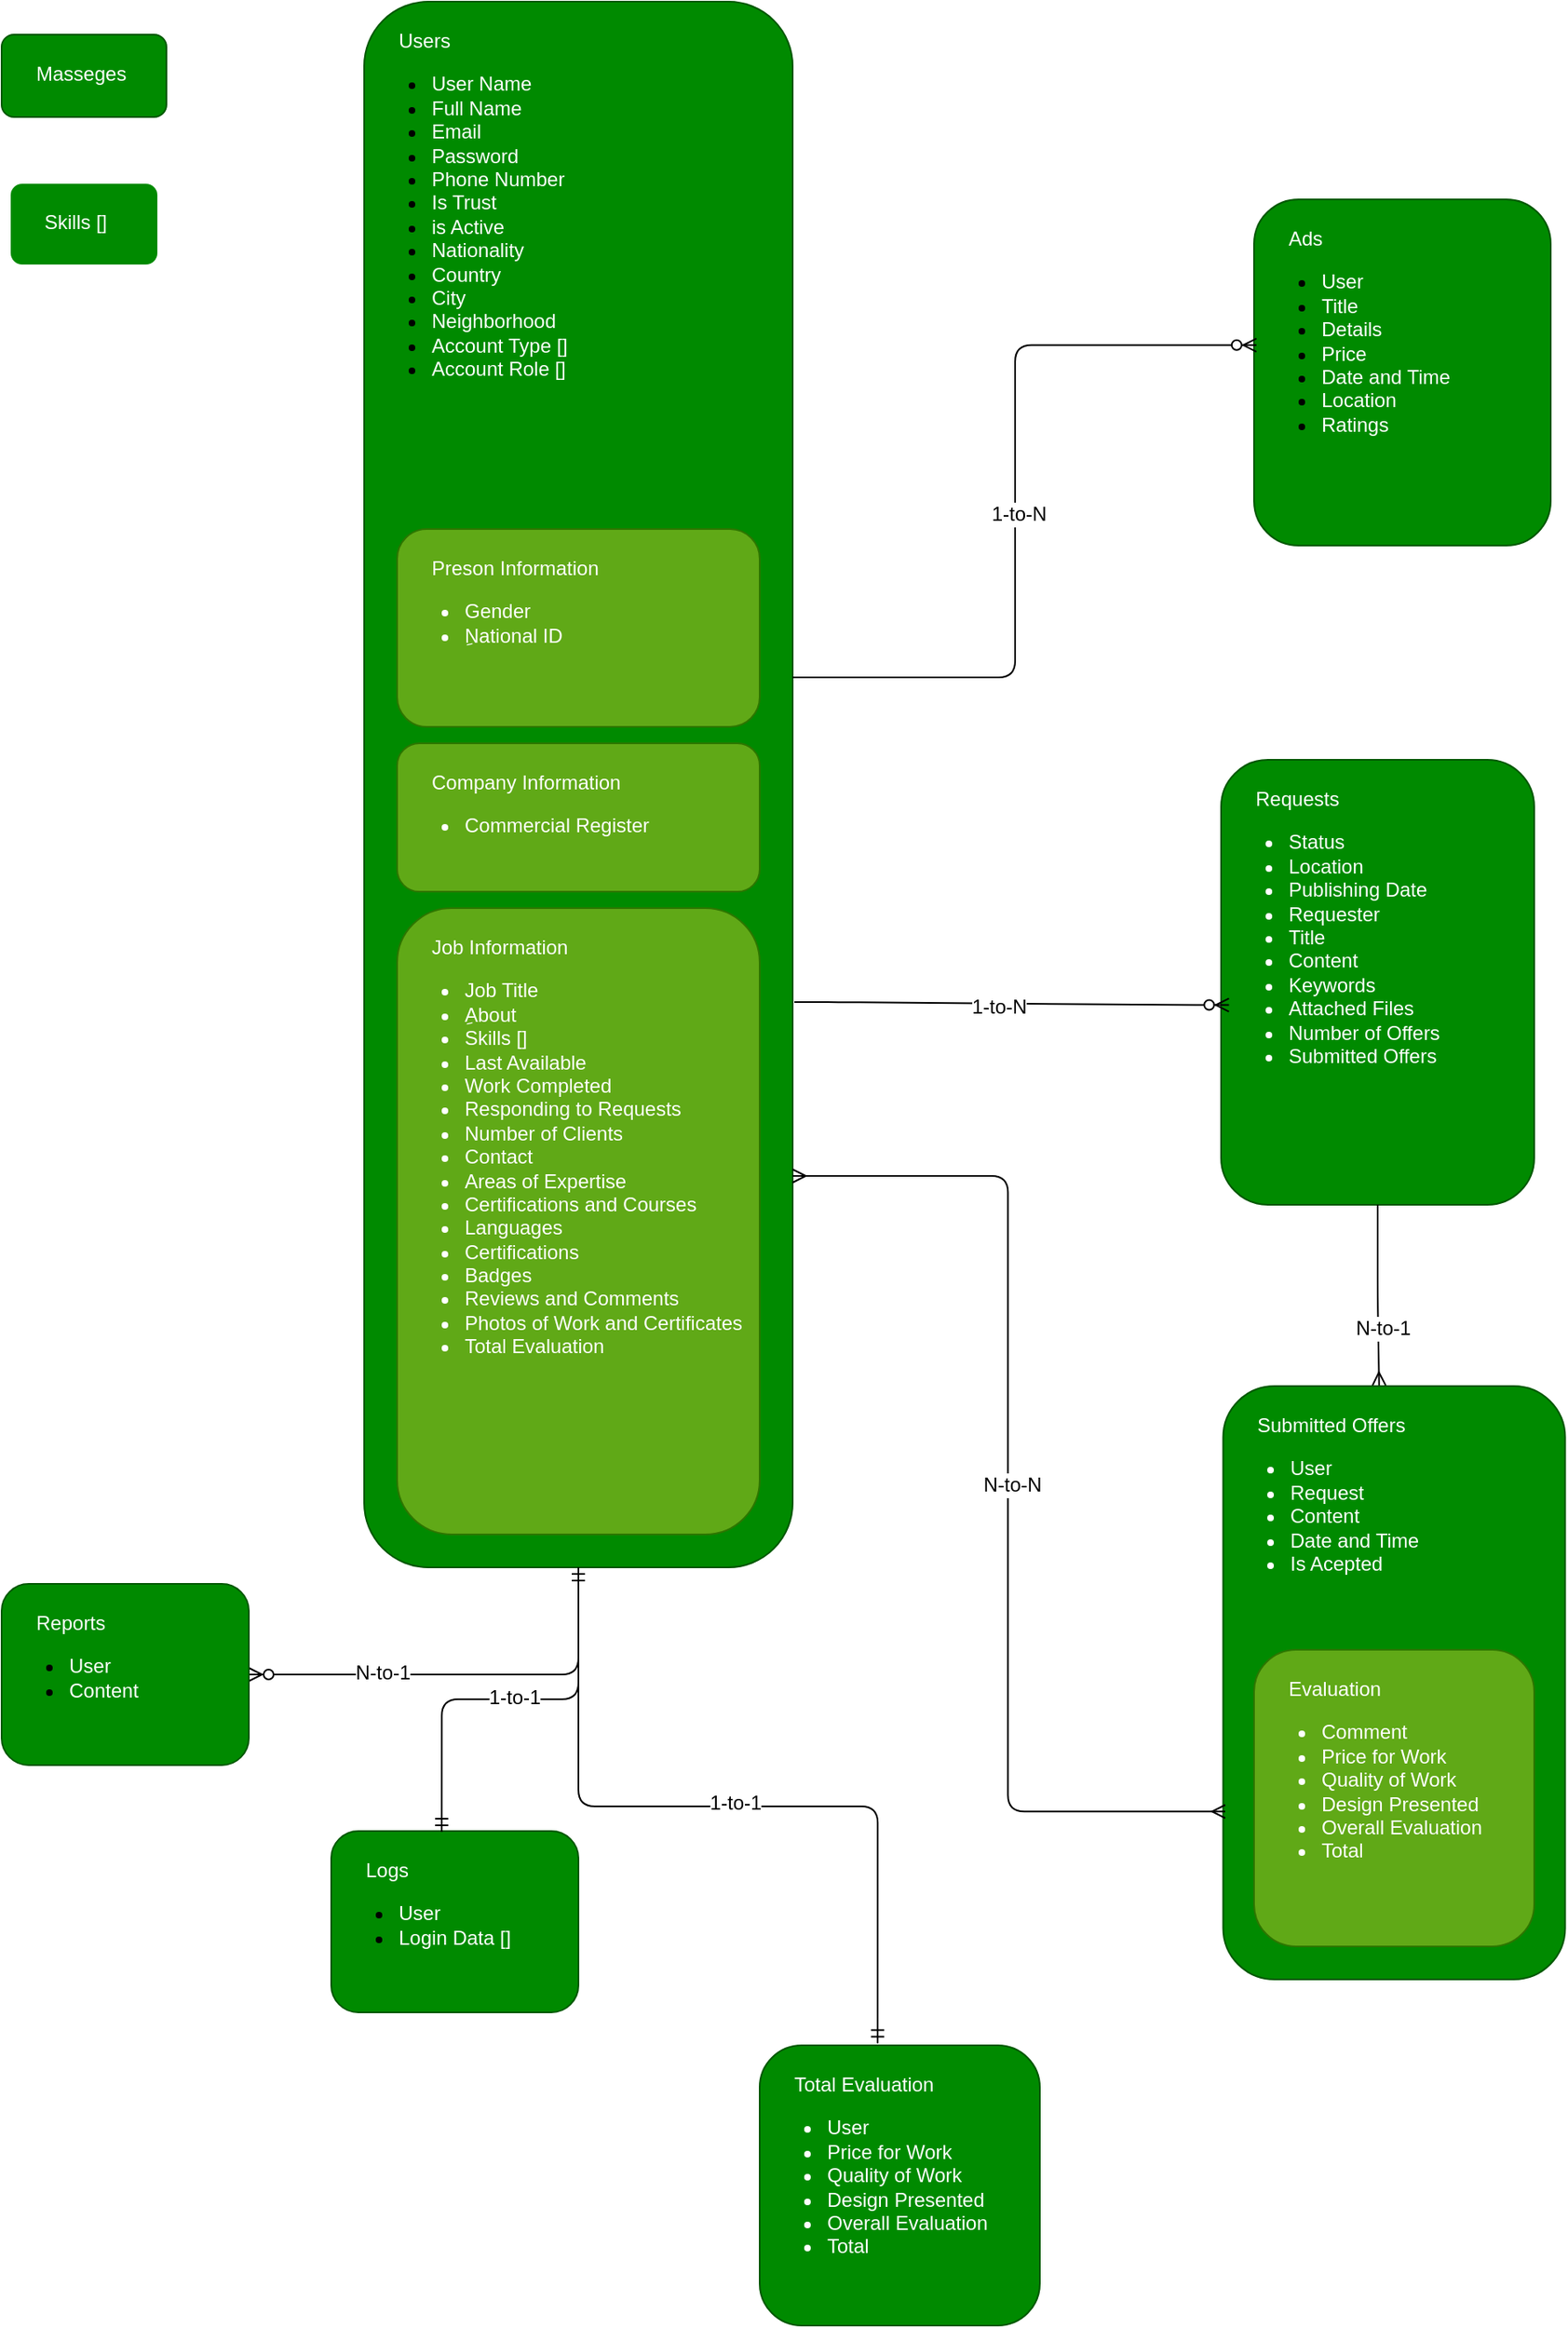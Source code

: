 <mxfile>
    <diagram id="_2MxW5sxZlGuRYude0Ia" name="Page-1">
        <mxGraphModel dx="2113" dy="3394" grid="1" gridSize="10" guides="1" tooltips="1" connect="1" arrows="1" fold="1" page="1" pageScale="1" pageWidth="850" pageHeight="1100" math="0" shadow="0">
            <root>
                <mxCell id="0"/>
                <mxCell id="1" parent="0"/>
                <mxCell id="56" style="edgeStyle=orthogonalEdgeStyle;html=1;exitX=0.5;exitY=1;exitDx=0;exitDy=0;entryX=1;entryY=0.5;entryDx=0;entryDy=0;fontFamily=Helvetica;fontSize=12;fontColor=default;endArrow=ERzeroToMany;endFill=1;" edge="1" parent="1" source="10" target="54">
                    <mxGeometry relative="1" as="geometry"/>
                </mxCell>
                <mxCell id="57" value="N-to-1" style="edgeLabel;html=1;align=center;verticalAlign=middle;resizable=0;points=[];rounded=1;shadow=0;strokeColor=#005700;spacingTop=0;spacing=1;fontFamily=Helvetica;fontSize=12;fontColor=default;fillColor=#008a00;" vertex="1" connectable="0" parent="56">
                    <mxGeometry x="0.389" y="-1" relative="1" as="geometry">
                        <mxPoint as="offset"/>
                    </mxGeometry>
                </mxCell>
                <mxCell id="10" value="&lt;div&gt;&lt;font style=&quot;color: rgb(255, 255, 255);&quot;&gt;Users&lt;/font&gt;&lt;/div&gt;&lt;div&gt;&lt;ul style=&quot;padding-left: 20px;&quot;&gt;&lt;li&gt;&lt;font style=&quot;color: rgb(255, 255, 255);&quot;&gt;User Name&lt;/font&gt;&lt;/li&gt;&lt;li&gt;&lt;font style=&quot;color: rgb(255, 255, 255);&quot;&gt;Full Name&lt;/font&gt;&lt;/li&gt;&lt;li&gt;&lt;font style=&quot;color: rgb(255, 255, 255);&quot;&gt;Email&lt;/font&gt;&lt;/li&gt;&lt;li&gt;&lt;font style=&quot;color: rgb(255, 255, 255);&quot;&gt;Password&lt;/font&gt;&lt;/li&gt;&lt;li&gt;&lt;font style=&quot;color: rgb(255, 255, 255);&quot;&gt;Phone Number&lt;/font&gt;&lt;/li&gt;&lt;li&gt;&lt;font style=&quot;color: rgb(255, 255, 255);&quot;&gt;Is Trust&lt;/font&gt;&lt;/li&gt;&lt;li&gt;&lt;font style=&quot;color: rgb(255, 255, 255);&quot;&gt;is Active&lt;/font&gt;&lt;/li&gt;&lt;li&gt;&lt;font style=&quot;color: rgb(255, 255, 255);&quot;&gt;Nationality&lt;/font&gt;&lt;/li&gt;&lt;li&gt;&lt;font style=&quot;color: rgb(255, 255, 255);&quot;&gt;Country&lt;/font&gt;&lt;/li&gt;&lt;li&gt;&lt;font style=&quot;color: rgb(255, 255, 255);&quot;&gt;City&lt;/font&gt;&lt;/li&gt;&lt;li&gt;&lt;font style=&quot;color: rgb(255, 255, 255);&quot;&gt;Neighborhood&lt;/font&gt;&lt;/li&gt;&lt;li&gt;&lt;font style=&quot;color: rgb(255, 255, 255);&quot;&gt;Account Type []&lt;/font&gt;&lt;/li&gt;&lt;li&gt;&lt;font style=&quot;color: rgb(255, 255, 255);&quot;&gt;Account Role []&lt;/font&gt;&lt;/li&gt;&lt;/ul&gt;&lt;/div&gt;" style="whiteSpace=wrap;html=1;rounded=1;shadow=0;strokeColor=#005700;align=left;verticalAlign=top;spacingTop=12;spacing=0;fontFamily=Helvetica;fontSize=12;fontColor=default;fillColor=#008a00;horizontal=1;spacingLeft=21;spacingBottom=0;spacingRight=0;" vertex="1" parent="1">
                    <mxGeometry x="40" y="-330" width="260" height="950" as="geometry"/>
                </mxCell>
                <mxCell id="13" value="&lt;font style=&quot;color: rgb(255, 255, 255);&quot;&gt;Ads&lt;/font&gt;&lt;div&gt;&lt;ul style=&quot;padding-left: 20px;&quot;&gt;&lt;li&gt;&lt;font style=&quot;color: rgb(255, 255, 255);&quot;&gt;User&lt;/font&gt;&lt;/li&gt;&lt;li&gt;&lt;font style=&quot;color: rgb(255, 255, 255);&quot;&gt;Title&lt;/font&gt;&lt;/li&gt;&lt;li&gt;&lt;font style=&quot;color: rgb(255, 255, 255);&quot;&gt;Details&lt;/font&gt;&lt;/li&gt;&lt;li&gt;&lt;font style=&quot;color: rgb(255, 255, 255);&quot;&gt;Price&lt;/font&gt;&lt;/li&gt;&lt;li&gt;&lt;font style=&quot;color: rgb(255, 255, 255);&quot;&gt;Date and Time&lt;/font&gt;&lt;/li&gt;&lt;li&gt;&lt;font style=&quot;color: rgb(255, 255, 255);&quot;&gt;Location&lt;/font&gt;&lt;/li&gt;&lt;li&gt;&lt;font style=&quot;color: rgb(255, 255, 255);&quot;&gt;Ratings&lt;/font&gt;&lt;/li&gt;&lt;/ul&gt;&lt;/div&gt;" style="whiteSpace=wrap;html=1;rounded=1;shadow=0;strokeColor=#005700;align=left;verticalAlign=top;spacingTop=12;spacing=0;fontFamily=Helvetica;fontSize=12;fontColor=default;fillColor=#008a00;horizontal=1;spacingLeft=21;spacingBottom=0;spacingRight=0;" vertex="1" parent="1">
                    <mxGeometry x="580" y="-210" width="180" height="210" as="geometry"/>
                </mxCell>
                <mxCell id="15" value="&lt;font style=&quot;color: rgb(255, 255, 255);&quot;&gt;Requests&lt;/font&gt;&lt;div&gt;&lt;ul style=&quot;padding-left: 20px;&quot;&gt;&lt;li&gt;&lt;font style=&quot;color: rgb(255, 255, 255);&quot;&gt;Status&lt;/font&gt;&lt;/li&gt;&lt;li&gt;&lt;font style=&quot;color: rgb(255, 255, 255);&quot;&gt;Location&lt;/font&gt;&lt;/li&gt;&lt;li&gt;&lt;font style=&quot;color: rgb(255, 255, 255);&quot;&gt;Publishing Date&lt;/font&gt;&lt;/li&gt;&lt;li&gt;&lt;font style=&quot;color: rgb(255, 255, 255);&quot;&gt;Requester&lt;/font&gt;&lt;/li&gt;&lt;li&gt;&lt;font style=&quot;color: rgb(255, 255, 255);&quot;&gt;Title&lt;/font&gt;&lt;/li&gt;&lt;li&gt;&lt;font style=&quot;color: rgb(255, 255, 255);&quot;&gt;Content&lt;/font&gt;&lt;/li&gt;&lt;li&gt;&lt;font style=&quot;color: rgb(255, 255, 255);&quot;&gt;Keywords&lt;/font&gt;&lt;/li&gt;&lt;li&gt;&lt;font style=&quot;color: rgb(255, 255, 255);&quot;&gt;Attached Files&lt;/font&gt;&lt;/li&gt;&lt;li&gt;&lt;span style=&quot;background-color: transparent;&quot;&gt;&lt;font style=&quot;color: rgb(255, 255, 255);&quot;&gt;Number of Offers&lt;/font&gt;&lt;/span&gt;&lt;/li&gt;&lt;li&gt;&lt;span style=&quot;background-color: transparent;&quot;&gt;&lt;font style=&quot;color: rgb(255, 255, 255);&quot;&gt;Submitted Offers&lt;/font&gt;&lt;/span&gt;&lt;/li&gt;&lt;/ul&gt;&lt;/div&gt;" style="whiteSpace=wrap;html=1;rounded=1;shadow=0;strokeColor=#005700;align=left;verticalAlign=top;spacingTop=12;spacing=0;fontFamily=Helvetica;fontSize=12;fontColor=#FFFFFF;fillColor=#008a00;horizontal=1;spacingLeft=21;spacingBottom=0;spacingRight=0;" vertex="1" parent="1">
                    <mxGeometry x="560" y="130" width="190" height="270" as="geometry"/>
                </mxCell>
                <mxCell id="49" style="edgeStyle=orthogonalEdgeStyle;html=1;fontFamily=Helvetica;fontSize=12;fontColor=default;exitX=0.5;exitY=1;exitDx=0;exitDy=0;entryX=0.456;entryY=-0.001;entryDx=0;entryDy=0;entryPerimeter=0;endArrow=ERmany;" edge="1" parent="1" source="15" target="16">
                    <mxGeometry relative="1" as="geometry">
                        <mxPoint x="1020" y="490" as="sourcePoint"/>
                        <mxPoint x="840" y="450" as="targetPoint"/>
                    </mxGeometry>
                </mxCell>
                <mxCell id="51" value="" style="edgeLabel;html=1;align=center;verticalAlign=middle;resizable=0;points=[];rounded=1;shadow=0;strokeColor=#005700;spacingTop=0;spacing=1;fontFamily=Helvetica;fontSize=12;fontColor=default;fillColor=#008a00;" vertex="1" connectable="0" parent="49">
                    <mxGeometry x="0.084" y="2" relative="1" as="geometry">
                        <mxPoint as="offset"/>
                    </mxGeometry>
                </mxCell>
                <mxCell id="52" value="N-to-1" style="edgeLabel;html=1;align=center;verticalAlign=middle;resizable=0;points=[];rounded=1;shadow=0;strokeColor=#005700;spacingTop=0;spacing=1;fontFamily=Helvetica;fontSize=12;fontColor=default;fillColor=#008a00;direction=north;" vertex="1" connectable="0" parent="49">
                    <mxGeometry x="0.371" y="2" relative="1" as="geometry">
                        <mxPoint as="offset"/>
                    </mxGeometry>
                </mxCell>
                <mxCell id="16" value="Submitted Offers&lt;br&gt;&lt;div&gt;&lt;ul style=&quot;padding-left: 20px;&quot;&gt;&lt;li&gt;&lt;font color=&quot;#ffffff&quot;&gt;User&lt;/font&gt;&lt;/li&gt;&lt;li&gt;&lt;font color=&quot;#ffffff&quot;&gt;Request&lt;/font&gt;&lt;/li&gt;&lt;li&gt;&lt;font color=&quot;#ffffff&quot;&gt;Content&lt;/font&gt;&lt;/li&gt;&lt;li&gt;&lt;font color=&quot;#ffffff&quot;&gt;Date and Time&lt;/font&gt;&lt;/li&gt;&lt;li&gt;&lt;font color=&quot;#ffffff&quot;&gt;Is Acepted&lt;/font&gt;&lt;/li&gt;&lt;/ul&gt;&lt;/div&gt;" style="whiteSpace=wrap;html=1;rounded=1;shadow=0;strokeColor=#005700;align=left;verticalAlign=top;spacingTop=12;spacing=0;fontFamily=Helvetica;fontSize=12;fillColor=#008a00;horizontal=1;spacingLeft=21;spacingBottom=0;spacingRight=0;fontColor=#ffffff;" vertex="1" parent="1">
                    <mxGeometry x="561.25" y="510" width="207.5" height="360" as="geometry"/>
                </mxCell>
                <mxCell id="18" value="Job Information&lt;div&gt;&lt;ul style=&quot;padding-left: 20px;&quot;&gt;&lt;li&gt;&lt;font color=&quot;#ffffff&quot;&gt;Job Title&lt;/font&gt;&lt;/li&gt;&lt;li&gt;ِ&lt;font style=&quot;color: rgb(255, 255, 255);&quot;&gt;About&lt;/font&gt;&lt;/li&gt;&lt;li&gt;&lt;font color=&quot;#ffffff&quot;&gt;Skills []&lt;/font&gt;&lt;/li&gt;&lt;li&gt;&lt;font color=&quot;#ffffff&quot;&gt;Last Available&lt;/font&gt;&lt;/li&gt;&lt;li&gt;&lt;font color=&quot;#ffffff&quot;&gt;Work Completed&lt;/font&gt;&lt;/li&gt;&lt;li&gt;&lt;font color=&quot;#ffffff&quot;&gt;Responding to Requests&lt;/font&gt;&lt;/li&gt;&lt;li&gt;&lt;font color=&quot;#ffffff&quot;&gt;Number of Clients&lt;/font&gt;&lt;/li&gt;&lt;li&gt;&lt;font color=&quot;#ffffff&quot;&gt;Contact&lt;/font&gt;&lt;/li&gt;&lt;li&gt;&lt;font color=&quot;#ffffff&quot;&gt;Areas of Expertise&lt;/font&gt;&lt;/li&gt;&lt;li&gt;&lt;font color=&quot;#ffffff&quot;&gt;Certifications and Courses&lt;/font&gt;&lt;/li&gt;&lt;li&gt;&lt;font color=&quot;#ffffff&quot;&gt;Languages&lt;/font&gt;&lt;/li&gt;&lt;li&gt;&lt;font color=&quot;#ffffff&quot;&gt;Certifications&lt;/font&gt;&lt;/li&gt;&lt;li&gt;&lt;font color=&quot;#ffffff&quot;&gt;Badges&lt;/font&gt;&lt;/li&gt;&lt;li&gt;&lt;font color=&quot;#ffffff&quot;&gt;Reviews and Comments&lt;/font&gt;&lt;/li&gt;&lt;li&gt;&lt;font color=&quot;#ffffff&quot;&gt;Photos of Work and Certificates&lt;/font&gt;&lt;/li&gt;&lt;li&gt;&lt;span style=&quot;background-color: transparent;&quot;&gt;&lt;font style=&quot;color: rgb(255, 255, 255);&quot;&gt;Total Evaluation&lt;/font&gt;&lt;/span&gt;&lt;/li&gt;&lt;/ul&gt;&lt;/div&gt;" style="whiteSpace=wrap;html=1;rounded=1;shadow=0;strokeColor=#2D7600;align=left;verticalAlign=top;spacingTop=12;spacing=0;fontFamily=Helvetica;fontSize=12;fontColor=#ffffff;fillColor=#60a917;horizontal=1;spacingLeft=21;spacingBottom=0;spacingRight=0;" vertex="1" parent="1">
                    <mxGeometry x="60" y="220" width="220" height="380" as="geometry"/>
                </mxCell>
                <mxCell id="19" value="&lt;font style=&quot;color: rgb(255, 255, 255);&quot;&gt;Evaluation&lt;/font&gt;&lt;div&gt;&lt;ul style=&quot;padding-left: 20px;&quot;&gt;&lt;li&gt;&lt;font style=&quot;color: rgb(255, 255, 255);&quot;&gt;Comment&lt;/font&gt;&lt;/li&gt;&lt;li&gt;&lt;font style=&quot;color: rgb(255, 255, 255);&quot;&gt;Price for Work&lt;/font&gt;&lt;/li&gt;&lt;li&gt;&lt;font color=&quot;#ffffff&quot;&gt;Quality of Work&lt;/font&gt;&lt;/li&gt;&lt;li&gt;&lt;font color=&quot;#ffffff&quot;&gt;Design Presented&lt;/font&gt;&lt;/li&gt;&lt;li&gt;&lt;font color=&quot;#ffffff&quot;&gt;Overall Evaluation&lt;/font&gt;&lt;/li&gt;&lt;li&gt;&lt;font color=&quot;#ffffff&quot;&gt;Total&lt;/font&gt;&lt;/li&gt;&lt;/ul&gt;&lt;/div&gt;" style="whiteSpace=wrap;html=1;rounded=1;shadow=0;strokeColor=#2D7600;align=left;verticalAlign=top;spacingTop=12;spacing=0;fontFamily=Helvetica;fontSize=12;fillColor=#60a917;horizontal=1;spacingLeft=21;spacingBottom=0;spacingRight=0;fontColor=#ffffff;" vertex="1" parent="1">
                    <mxGeometry x="580" y="670" width="170" height="180" as="geometry"/>
                </mxCell>
                <mxCell id="21" value="&lt;font style=&quot;color: rgb(255, 255, 255);&quot;&gt;Total Evaluation&lt;/font&gt;&lt;div&gt;&lt;ul style=&quot;padding-left: 20px;&quot;&gt;&lt;li&gt;&lt;font style=&quot;color: rgb(255, 255, 255);&quot;&gt;User&lt;/font&gt;&lt;/li&gt;&lt;li&gt;&lt;font style=&quot;color: rgb(255, 255, 255);&quot;&gt;Price for Work&lt;/font&gt;&lt;/li&gt;&lt;li&gt;&lt;font style=&quot;color: rgb(255, 255, 255);&quot;&gt;Quality of Work&lt;/font&gt;&lt;/li&gt;&lt;li&gt;&lt;font style=&quot;color: rgb(255, 255, 255);&quot;&gt;Design Presented&lt;/font&gt;&lt;/li&gt;&lt;li&gt;&lt;font style=&quot;color: rgb(255, 255, 255);&quot;&gt;Overall Evaluation&lt;/font&gt;&lt;/li&gt;&lt;li&gt;&lt;font style=&quot;color: rgb(255, 255, 255);&quot;&gt;Total&lt;/font&gt;&lt;/li&gt;&lt;/ul&gt;&lt;/div&gt;" style="whiteSpace=wrap;html=1;rounded=1;shadow=0;strokeColor=#005700;align=left;verticalAlign=top;spacingTop=12;spacing=0;fontFamily=Helvetica;fontSize=12;fillColor=#008a00;horizontal=1;spacingLeft=21;spacingBottom=0;spacingRight=0;fontColor=#ffffff;" vertex="1" parent="1">
                    <mxGeometry x="280" y="910" width="170" height="170" as="geometry"/>
                </mxCell>
                <mxCell id="22" value="&lt;font style=&quot;color: rgb(255, 255, 255);&quot;&gt;Logs&lt;br&gt;&lt;/font&gt;&lt;div&gt;&lt;ul style=&quot;padding-left: 20px;&quot;&gt;&lt;li&gt;&lt;font style=&quot;color: rgb(255, 255, 255);&quot;&gt;User&lt;/font&gt;&lt;/li&gt;&lt;li&gt;&lt;font style=&quot;color: rgb(255, 255, 255);&quot;&gt;Login Data []&lt;/font&gt;&lt;/li&gt;&lt;/ul&gt;&lt;/div&gt;" style="whiteSpace=wrap;html=1;rounded=1;shadow=0;strokeColor=#005700;align=left;verticalAlign=top;spacingTop=12;spacing=0;fontFamily=Helvetica;fontSize=12;fontColor=default;fillColor=#008a00;horizontal=1;spacingLeft=21;spacingBottom=0;spacingRight=0;" vertex="1" parent="1">
                    <mxGeometry x="20" y="780" width="150" height="110" as="geometry"/>
                </mxCell>
                <mxCell id="23" style="edgeStyle=orthogonalEdgeStyle;html=1;fontFamily=Helvetica;fontSize=12;fontColor=default;endArrow=ERzeroToMany;endFill=1;entryX=0.008;entryY=0.421;entryDx=0;entryDy=0;entryPerimeter=0;" edge="1" parent="1" source="10" target="13">
                    <mxGeometry relative="1" as="geometry">
                        <mxPoint x="550" y="-122" as="targetPoint"/>
                        <Array as="points">
                            <mxPoint x="435" y="80"/>
                            <mxPoint x="435" y="-122"/>
                        </Array>
                    </mxGeometry>
                </mxCell>
                <mxCell id="47" value="" style="edgeLabel;html=1;align=center;verticalAlign=middle;resizable=0;points=[];rounded=1;shadow=0;strokeColor=#005700;spacingTop=0;spacing=1;fontFamily=Helvetica;fontSize=12;fontColor=default;fillColor=#008a00;" vertex="1" connectable="0" parent="23">
                    <mxGeometry x="-0.019" y="-6" relative="1" as="geometry">
                        <mxPoint as="offset"/>
                    </mxGeometry>
                </mxCell>
                <mxCell id="48" value="1-to-N" style="edgeLabel;html=1;align=center;verticalAlign=middle;resizable=0;points=[];rounded=1;shadow=0;strokeColor=#005700;spacingTop=0;spacing=1;fontFamily=Helvetica;fontSize=12;fontColor=default;fillColor=#008a00;" vertex="1" connectable="0" parent="23">
                    <mxGeometry x="-0.03" y="-2" relative="1" as="geometry">
                        <mxPoint as="offset"/>
                    </mxGeometry>
                </mxCell>
                <mxCell id="31" style="edgeStyle=entityRelationEdgeStyle;html=1;exitX=1.004;exitY=0.639;exitDx=0;exitDy=0;fontFamily=Helvetica;fontSize=12;fontColor=default;entryX=0.025;entryY=0.551;entryDx=0;entryDy=0;entryPerimeter=0;endArrow=ERzeroToMany;endFill=1;exitPerimeter=0;" edge="1" parent="1" source="10" target="15">
                    <mxGeometry relative="1" as="geometry">
                        <mxPoint x="619" y="264" as="targetPoint"/>
                    </mxGeometry>
                </mxCell>
                <mxCell id="34" value="1-to-N" style="edgeLabel;html=1;align=center;verticalAlign=middle;resizable=0;points=[];rounded=1;shadow=0;strokeColor=#005700;spacingTop=0;spacing=1;fontFamily=Helvetica;fontSize=12;fontColor=default;fillColor=#008a00;" vertex="1" connectable="0" parent="31">
                    <mxGeometry x="-0.059" y="-2" relative="1" as="geometry">
                        <mxPoint as="offset"/>
                    </mxGeometry>
                </mxCell>
                <mxCell id="35" style="edgeStyle=orthogonalEdgeStyle;html=1;exitX=0.5;exitY=1;exitDx=0;exitDy=0;entryX=0.421;entryY=-0.007;entryDx=0;entryDy=0;entryPerimeter=0;fontFamily=Helvetica;fontSize=12;fontColor=default;endArrow=ERmandOne;startArrow=ERmandOne;" edge="1" parent="1" source="10" target="21">
                    <mxGeometry relative="1" as="geometry"/>
                </mxCell>
                <mxCell id="41" value="1-to-1" style="edgeLabel;html=1;align=center;verticalAlign=middle;resizable=0;points=[];rounded=1;shadow=0;strokeColor=#005700;spacingTop=0;spacing=1;fontFamily=Helvetica;fontSize=12;fontColor=default;fillColor=#008a00;" vertex="1" connectable="0" parent="35">
                    <mxGeometry x="0.02" y="2" relative="1" as="geometry">
                        <mxPoint as="offset"/>
                    </mxGeometry>
                </mxCell>
                <mxCell id="36" style="edgeStyle=orthogonalEdgeStyle;html=1;exitX=1;exitY=0.75;exitDx=0;exitDy=0;fontFamily=Helvetica;fontSize=12;fontColor=default;endArrow=ERmany;startArrow=ERmany;entryX=0.006;entryY=0.717;entryDx=0;entryDy=0;entryPerimeter=0;" edge="1" parent="1" source="10" target="16">
                    <mxGeometry relative="1" as="geometry">
                        <mxPoint x="430" y="720" as="targetPoint"/>
                    </mxGeometry>
                </mxCell>
                <mxCell id="39" value="N-to-N" style="edgeLabel;html=1;align=center;verticalAlign=middle;resizable=0;points=[];rounded=1;shadow=0;strokeColor=#005700;spacingTop=0;spacing=1;fontFamily=Helvetica;fontSize=12;fontColor=default;fillColor=#008a00;" vertex="1" connectable="0" parent="36">
                    <mxGeometry x="-0.019" y="2" relative="1" as="geometry">
                        <mxPoint as="offset"/>
                    </mxGeometry>
                </mxCell>
                <mxCell id="37" style="edgeStyle=orthogonalEdgeStyle;html=1;exitX=0.5;exitY=1;exitDx=0;exitDy=0;entryX=0.447;entryY=0.004;entryDx=0;entryDy=0;entryPerimeter=0;fontFamily=Helvetica;fontSize=12;fontColor=default;endArrow=ERmandOne;startArrow=ERmandOne;" edge="1" parent="1" source="10" target="22">
                    <mxGeometry relative="1" as="geometry"/>
                </mxCell>
                <mxCell id="40" value="1-to-1" style="edgeLabel;html=1;align=center;verticalAlign=middle;resizable=0;points=[];rounded=1;shadow=0;strokeColor=#005700;spacingTop=0;spacing=1;fontFamily=Helvetica;fontSize=12;fontColor=default;fillColor=#008a00;" vertex="1" connectable="0" parent="37">
                    <mxGeometry x="-0.02" y="-1" relative="1" as="geometry">
                        <mxPoint as="offset"/>
                    </mxGeometry>
                </mxCell>
                <mxCell id="54" value="&lt;font style=&quot;color: rgb(255, 255, 255);&quot;&gt;Reports&lt;br&gt;&lt;/font&gt;&lt;div&gt;&lt;ul style=&quot;padding-left: 20px;&quot;&gt;&lt;li&gt;&lt;font style=&quot;color: rgb(255, 255, 255);&quot;&gt;User&lt;/font&gt;&lt;/li&gt;&lt;li&gt;&lt;font style=&quot;color: rgb(255, 255, 255);&quot;&gt;Content&amp;nbsp;&lt;/font&gt;&lt;/li&gt;&lt;/ul&gt;&lt;/div&gt;" style="whiteSpace=wrap;html=1;rounded=1;shadow=0;strokeColor=#005700;align=left;verticalAlign=top;spacingTop=12;spacing=0;fontFamily=Helvetica;fontSize=12;fontColor=default;fillColor=#008a00;horizontal=1;spacingLeft=21;spacingBottom=0;spacingRight=0;" vertex="1" parent="1">
                    <mxGeometry x="-180" y="630" width="150" height="110" as="geometry"/>
                </mxCell>
                <mxCell id="58" value="&lt;font style=&quot;color: rgb(255, 255, 255);&quot;&gt;Masseges&lt;/font&gt;" style="whiteSpace=wrap;html=1;rounded=1;shadow=0;strokeColor=#005700;align=left;verticalAlign=top;spacingTop=12;spacing=0;fontFamily=Helvetica;fontSize=12;fontColor=default;fillColor=#008a00;horizontal=1;spacingLeft=21;spacingBottom=0;spacingRight=0;" vertex="1" parent="1">
                    <mxGeometry x="-180" y="-310" width="100" height="50" as="geometry"/>
                </mxCell>
                <mxCell id="59" value="&lt;font style=&quot;color: rgb(255, 255, 255);&quot;&gt;Skills []&lt;/font&gt;" style="whiteSpace=wrap;html=1;rounded=1;shadow=0;strokeColor=#FFFFFF;align=left;verticalAlign=top;spacingTop=12;spacing=0;fontFamily=Helvetica;fontSize=12;fontColor=default;fillColor=#008a00;horizontal=1;spacingLeft=21;spacingBottom=0;spacingRight=0;" vertex="1" parent="1">
                    <mxGeometry x="-175" y="-220" width="90" height="50" as="geometry"/>
                </mxCell>
                <mxCell id="61" value="Preson Information&lt;br&gt;&lt;div&gt;&lt;ul style=&quot;padding-left: 20px;&quot;&gt;&lt;li&gt;&lt;font color=&quot;#ffffff&quot;&gt;Gender&lt;/font&gt;&lt;/li&gt;&lt;li&gt;&lt;font style=&quot;color: rgb(255, 255, 255);&quot;&gt;ِNational ID&lt;/font&gt;&lt;/li&gt;&lt;/ul&gt;&lt;/div&gt;" style="whiteSpace=wrap;html=1;rounded=1;shadow=0;strokeColor=#2D7600;align=left;verticalAlign=top;spacingTop=12;spacing=0;fontFamily=Helvetica;fontSize=12;fontColor=#ffffff;fillColor=#60a917;horizontal=1;spacingLeft=21;spacingBottom=0;spacingRight=0;" vertex="1" parent="1">
                    <mxGeometry x="60" y="-10" width="220" height="120" as="geometry"/>
                </mxCell>
                <mxCell id="62" value="Company Information&lt;div&gt;&lt;ul style=&quot;padding-left: 20px;&quot;&gt;&lt;li&gt;&lt;font style=&quot;color: rgb(255, 255, 255);&quot;&gt;Commercial Register&lt;/font&gt;&lt;/li&gt;&lt;/ul&gt;&lt;/div&gt;" style="whiteSpace=wrap;html=1;rounded=1;shadow=0;strokeColor=#2D7600;align=left;verticalAlign=top;spacingTop=12;spacing=0;fontFamily=Helvetica;fontSize=12;fontColor=#ffffff;fillColor=#60a917;horizontal=1;spacingLeft=21;spacingBottom=0;spacingRight=0;" vertex="1" parent="1">
                    <mxGeometry x="60" y="120" width="220" height="90" as="geometry"/>
                </mxCell>
            </root>
        </mxGraphModel>
    </diagram>
</mxfile>